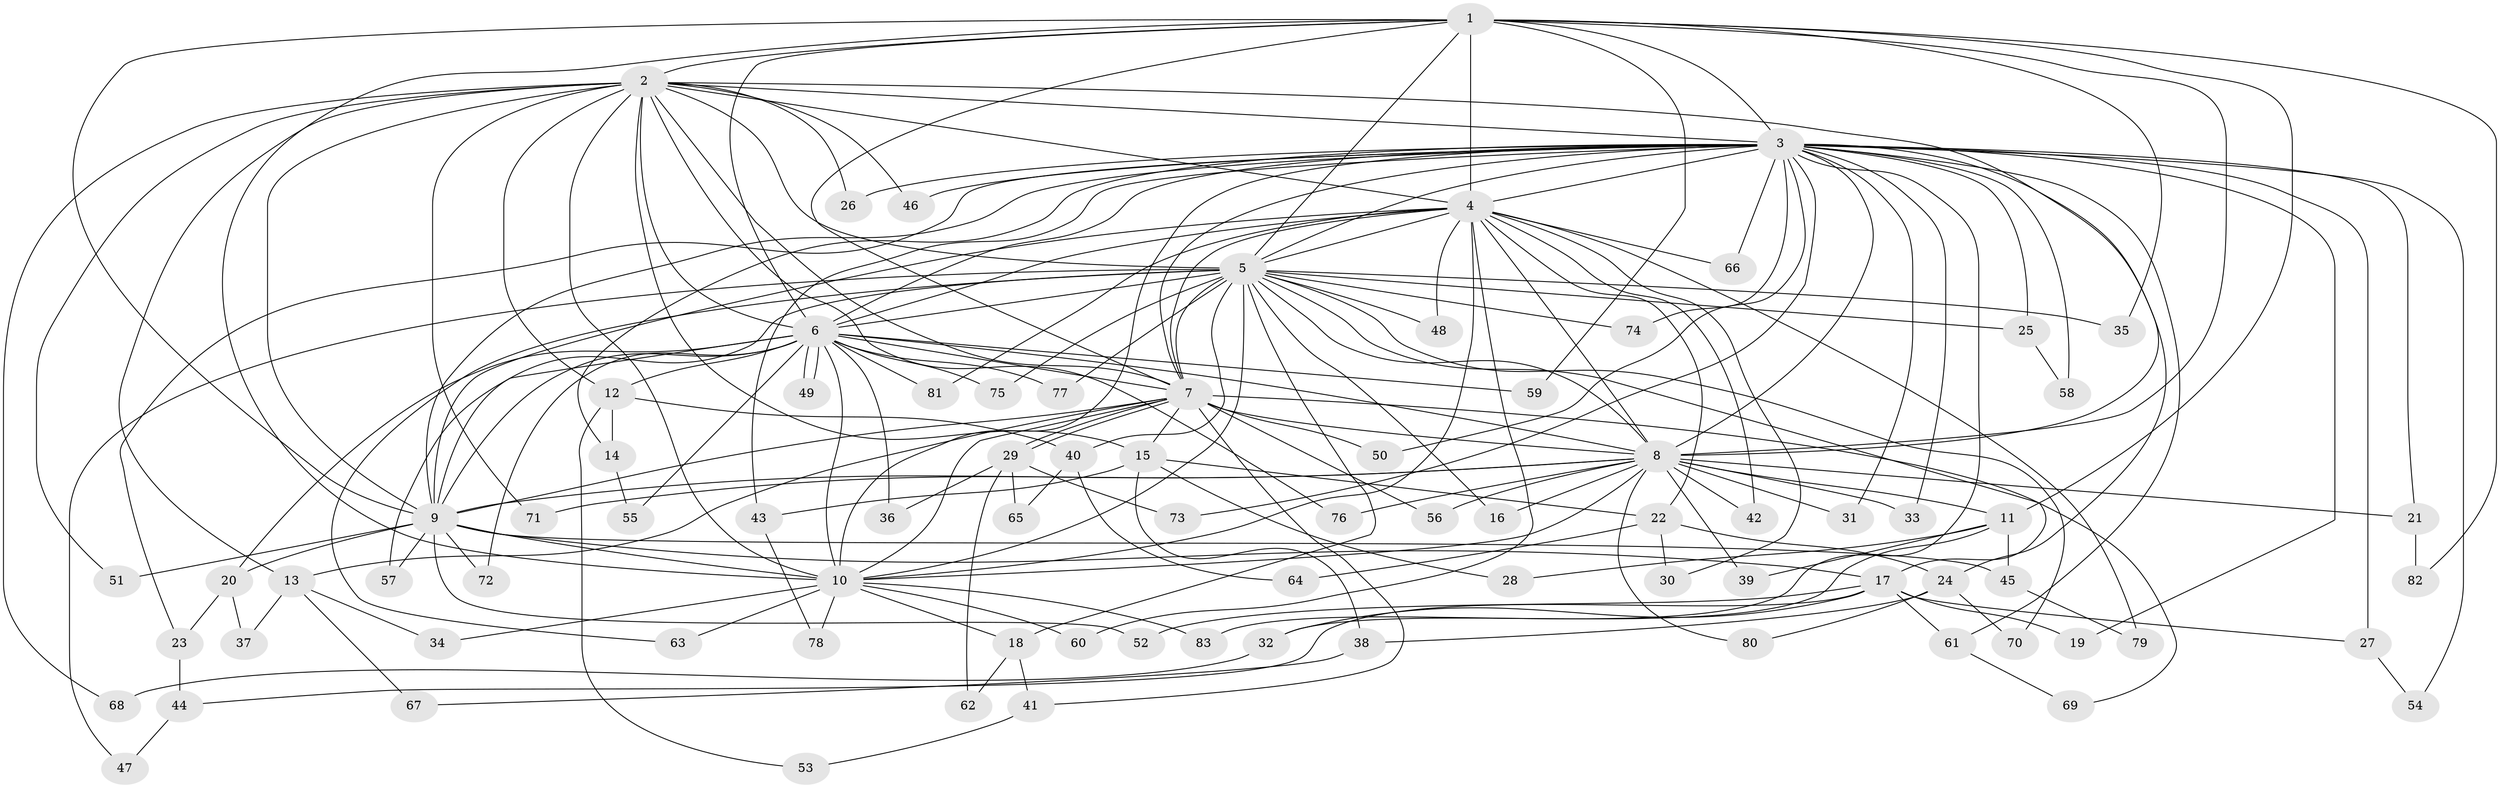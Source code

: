 // Generated by graph-tools (version 1.1) at 2025/45/03/09/25 04:45:22]
// undirected, 83 vertices, 191 edges
graph export_dot {
graph [start="1"]
  node [color=gray90,style=filled];
  1;
  2;
  3;
  4;
  5;
  6;
  7;
  8;
  9;
  10;
  11;
  12;
  13;
  14;
  15;
  16;
  17;
  18;
  19;
  20;
  21;
  22;
  23;
  24;
  25;
  26;
  27;
  28;
  29;
  30;
  31;
  32;
  33;
  34;
  35;
  36;
  37;
  38;
  39;
  40;
  41;
  42;
  43;
  44;
  45;
  46;
  47;
  48;
  49;
  50;
  51;
  52;
  53;
  54;
  55;
  56;
  57;
  58;
  59;
  60;
  61;
  62;
  63;
  64;
  65;
  66;
  67;
  68;
  69;
  70;
  71;
  72;
  73;
  74;
  75;
  76;
  77;
  78;
  79;
  80;
  81;
  82;
  83;
  1 -- 2;
  1 -- 3;
  1 -- 4;
  1 -- 5;
  1 -- 6;
  1 -- 7;
  1 -- 8;
  1 -- 9;
  1 -- 10;
  1 -- 11;
  1 -- 35;
  1 -- 59;
  1 -- 82;
  2 -- 3;
  2 -- 4;
  2 -- 5;
  2 -- 6;
  2 -- 7;
  2 -- 8;
  2 -- 9;
  2 -- 10;
  2 -- 12;
  2 -- 13;
  2 -- 15;
  2 -- 26;
  2 -- 46;
  2 -- 51;
  2 -- 68;
  2 -- 71;
  2 -- 76;
  3 -- 4;
  3 -- 5;
  3 -- 6;
  3 -- 7;
  3 -- 8;
  3 -- 9;
  3 -- 10;
  3 -- 14;
  3 -- 19;
  3 -- 21;
  3 -- 23;
  3 -- 24;
  3 -- 25;
  3 -- 26;
  3 -- 27;
  3 -- 31;
  3 -- 33;
  3 -- 43;
  3 -- 46;
  3 -- 50;
  3 -- 54;
  3 -- 58;
  3 -- 61;
  3 -- 66;
  3 -- 73;
  3 -- 74;
  3 -- 83;
  4 -- 5;
  4 -- 6;
  4 -- 7;
  4 -- 8;
  4 -- 9;
  4 -- 10;
  4 -- 22;
  4 -- 30;
  4 -- 42;
  4 -- 48;
  4 -- 60;
  4 -- 66;
  4 -- 79;
  4 -- 81;
  5 -- 6;
  5 -- 7;
  5 -- 8;
  5 -- 9;
  5 -- 10;
  5 -- 16;
  5 -- 17;
  5 -- 18;
  5 -- 25;
  5 -- 35;
  5 -- 40;
  5 -- 47;
  5 -- 48;
  5 -- 63;
  5 -- 70;
  5 -- 74;
  5 -- 75;
  5 -- 77;
  6 -- 7;
  6 -- 8;
  6 -- 9;
  6 -- 10;
  6 -- 12;
  6 -- 20;
  6 -- 36;
  6 -- 49;
  6 -- 49;
  6 -- 55;
  6 -- 57;
  6 -- 59;
  6 -- 72;
  6 -- 75;
  6 -- 77;
  6 -- 81;
  7 -- 8;
  7 -- 9;
  7 -- 10;
  7 -- 13;
  7 -- 15;
  7 -- 29;
  7 -- 29;
  7 -- 41;
  7 -- 50;
  7 -- 56;
  7 -- 69;
  8 -- 9;
  8 -- 10;
  8 -- 11;
  8 -- 16;
  8 -- 21;
  8 -- 31;
  8 -- 33;
  8 -- 39;
  8 -- 42;
  8 -- 56;
  8 -- 71;
  8 -- 76;
  8 -- 80;
  9 -- 10;
  9 -- 17;
  9 -- 20;
  9 -- 45;
  9 -- 51;
  9 -- 52;
  9 -- 57;
  9 -- 72;
  10 -- 18;
  10 -- 34;
  10 -- 60;
  10 -- 63;
  10 -- 78;
  10 -- 83;
  11 -- 28;
  11 -- 32;
  11 -- 39;
  11 -- 45;
  12 -- 14;
  12 -- 40;
  12 -- 53;
  13 -- 34;
  13 -- 37;
  13 -- 67;
  14 -- 55;
  15 -- 22;
  15 -- 28;
  15 -- 38;
  15 -- 43;
  17 -- 19;
  17 -- 27;
  17 -- 32;
  17 -- 44;
  17 -- 52;
  17 -- 61;
  18 -- 41;
  18 -- 62;
  20 -- 23;
  20 -- 37;
  21 -- 82;
  22 -- 24;
  22 -- 30;
  22 -- 64;
  23 -- 44;
  24 -- 38;
  24 -- 70;
  24 -- 80;
  25 -- 58;
  27 -- 54;
  29 -- 36;
  29 -- 62;
  29 -- 65;
  29 -- 73;
  32 -- 68;
  38 -- 67;
  40 -- 64;
  40 -- 65;
  41 -- 53;
  43 -- 78;
  44 -- 47;
  45 -- 79;
  61 -- 69;
}
